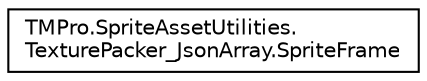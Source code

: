 digraph "Graphical Class Hierarchy"
{
 // LATEX_PDF_SIZE
  edge [fontname="Helvetica",fontsize="10",labelfontname="Helvetica",labelfontsize="10"];
  node [fontname="Helvetica",fontsize="10",shape=record];
  rankdir="LR";
  Node0 [label="TMPro.SpriteAssetUtilities.\lTexturePacker_JsonArray.SpriteFrame",height=0.2,width=0.4,color="black", fillcolor="white", style="filled",URL="$struct_t_m_pro_1_1_sprite_asset_utilities_1_1_texture_packer___json_array_1_1_sprite_frame.html",tooltip=" "];
}
